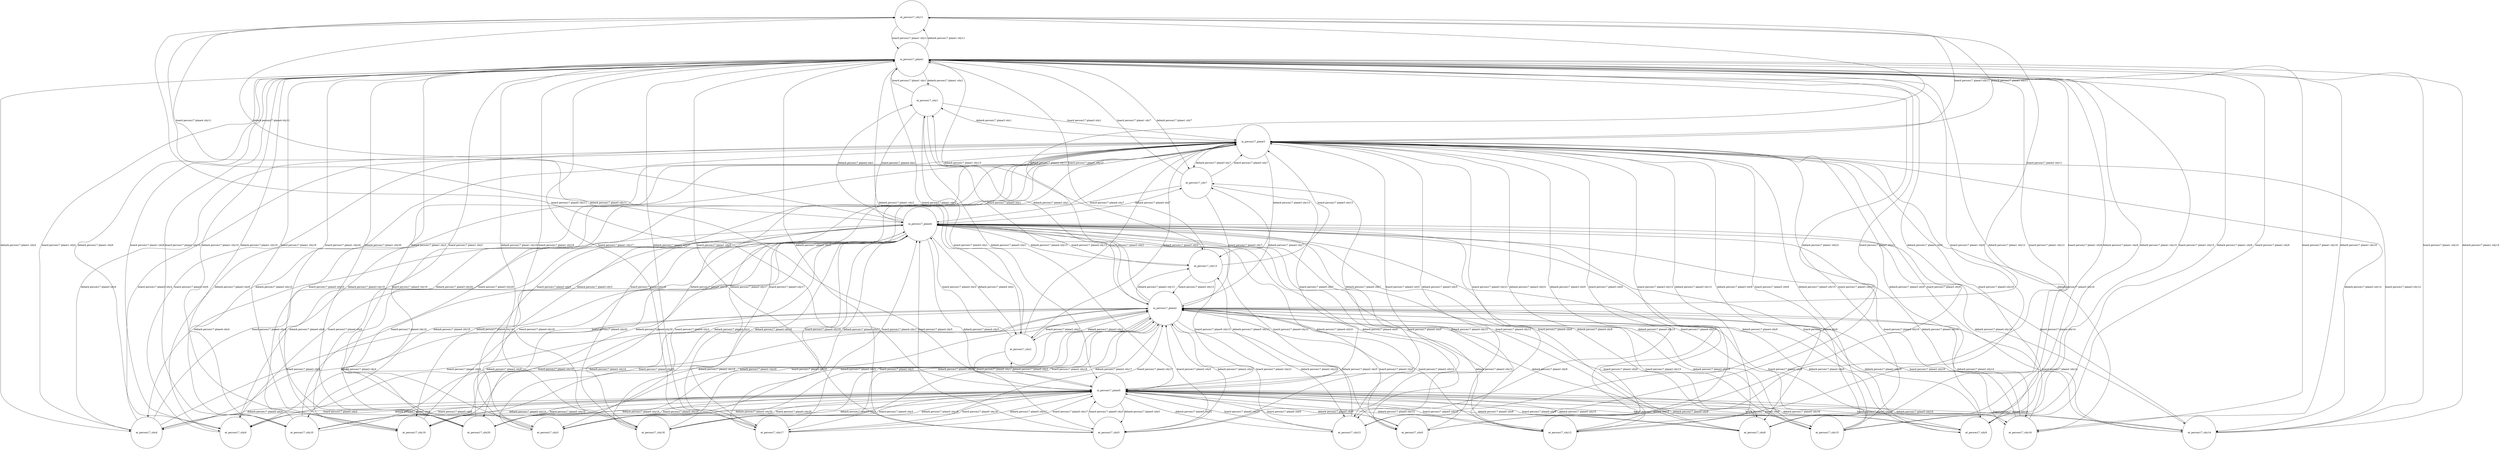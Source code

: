 digraph Tree {
	node [shape=circle, fontsize=14, color=black, fillcolor=white, fontcolor=black];
	 edge [style=solid, color=black];
at_person17_city11 [label="at_person17_city11"];
in_person17_plane1 [label="in_person17_plane1"];
in_person17_plane5 [label="in_person17_plane5"];
in_person17_plane2 [label="in_person17_plane2"];
in_person17_plane4 [label="in_person17_plane4"];
in_person17_plane3 [label="in_person17_plane3"];
at_person17_city8 [label="at_person17_city8"];
at_person17_city15 [label="at_person17_city15"];
at_person17_city4 [label="at_person17_city4"];
at_person17_city6 [label="at_person17_city6"];
at_person17_city10 [label="at_person17_city10"];
at_person17_city19 [label="at_person17_city19"];
at_person17_city16 [label="at_person17_city16"];
at_person17_city14 [label="at_person17_city14"];
at_person17_city20 [label="at_person17_city20"];
at_person17_city3 [label="at_person17_city3"];
at_person17_city18 [label="at_person17_city18"];
at_person17_city17 [label="at_person17_city17"];
at_person17_city5 [label="at_person17_city5"];
at_person17_city21 [label="at_person17_city21"];
at_person17_city0 [label="at_person17_city0"];
at_person17_city9 [label="at_person17_city9"];
at_person17_city12 [label="at_person17_city12"];
at_person17_city2 [label="at_person17_city2"];
at_person17_city13 [label="at_person17_city13"];
at_person17_city7 [label="at_person17_city7"];
at_person17_city1 [label="at_person17_city1"];
at_person17_city11 -> in_person17_plane1 [label="board person17 plane1 city11"];
at_person17_city11 -> in_person17_plane5 [label="board person17 plane5 city11"];
at_person17_city11 -> in_person17_plane2 [label="board person17 plane2 city11"];
at_person17_city11 -> in_person17_plane4 [label="board person17 plane4 city11"];
at_person17_city11 -> in_person17_plane3 [label="board person17 plane3 city11"];
at_person17_city8 -> in_person17_plane1 [label="board person17 plane1 city8"];
at_person17_city8 -> in_person17_plane5 [label="board person17 plane5 city8"];
at_person17_city8 -> in_person17_plane2 [label="board person17 plane2 city8"];
at_person17_city8 -> in_person17_plane4 [label="board person17 plane4 city8"];
at_person17_city8 -> in_person17_plane3 [label="board person17 plane3 city8"];
in_person17_plane1 -> at_person17_city11 [label="debark person17 plane1 city11"];
in_person17_plane1 -> at_person17_city8 [label="debark person17 plane1 city8"];
in_person17_plane1 -> at_person17_city15 [label="debark person17 plane1 city15"];
in_person17_plane1 -> at_person17_city4 [label="debark person17 plane1 city4"];
in_person17_plane1 -> at_person17_city6 [label="debark person17 plane1 city6"];
in_person17_plane1 -> at_person17_city10 [label="debark person17 plane1 city10"];
in_person17_plane1 -> at_person17_city19 [label="debark person17 plane1 city19"];
in_person17_plane1 -> at_person17_city16 [label="debark person17 plane1 city16"];
in_person17_plane1 -> at_person17_city14 [label="debark person17 plane1 city14"];
in_person17_plane1 -> at_person17_city20 [label="debark person17 plane1 city20"];
in_person17_plane1 -> at_person17_city3 [label="debark person17 plane1 city3"];
in_person17_plane1 -> at_person17_city18 [label="debark person17 plane1 city18"];
in_person17_plane1 -> at_person17_city17 [label="debark person17 plane1 city17"];
in_person17_plane1 -> at_person17_city5 [label="debark person17 plane1 city5"];
in_person17_plane1 -> at_person17_city21 [label="debark person17 plane1 city21"];
in_person17_plane1 -> at_person17_city0 [label="debark person17 plane1 city0"];
in_person17_plane1 -> at_person17_city9 [label="debark person17 plane1 city9"];
in_person17_plane1 -> at_person17_city12 [label="debark person17 plane1 city12"];
in_person17_plane1 -> at_person17_city2 [label="debark person17 plane1 city2"];
in_person17_plane1 -> at_person17_city13 [label="debark person17 plane1 city13"];
in_person17_plane1 -> at_person17_city7 [label="debark person17 plane1 city7"];
in_person17_plane1 -> at_person17_city1 [label="debark person17 plane1 city1"];
at_person17_city15 -> in_person17_plane1 [label="board person17 plane1 city15"];
at_person17_city15 -> in_person17_plane5 [label="board person17 plane5 city15"];
at_person17_city15 -> in_person17_plane2 [label="board person17 plane2 city15"];
at_person17_city15 -> in_person17_plane4 [label="board person17 plane4 city15"];
at_person17_city15 -> in_person17_plane3 [label="board person17 plane3 city15"];
at_person17_city4 -> in_person17_plane1 [label="board person17 plane1 city4"];
at_person17_city4 -> in_person17_plane5 [label="board person17 plane5 city4"];
at_person17_city4 -> in_person17_plane2 [label="board person17 plane2 city4"];
at_person17_city4 -> in_person17_plane4 [label="board person17 plane4 city4"];
at_person17_city4 -> in_person17_plane3 [label="board person17 plane3 city4"];
in_person17_plane5 -> at_person17_city11 [label="debark person17 plane5 city11"];
in_person17_plane5 -> at_person17_city8 [label="debark person17 plane5 city8"];
in_person17_plane5 -> at_person17_city15 [label="debark person17 plane5 city15"];
in_person17_plane5 -> at_person17_city4 [label="debark person17 plane5 city4"];
in_person17_plane5 -> at_person17_city6 [label="debark person17 plane5 city6"];
in_person17_plane5 -> at_person17_city10 [label="debark person17 plane5 city10"];
in_person17_plane5 -> at_person17_city19 [label="debark person17 plane5 city19"];
in_person17_plane5 -> at_person17_city16 [label="debark person17 plane5 city16"];
in_person17_plane5 -> at_person17_city14 [label="debark person17 plane5 city14"];
in_person17_plane5 -> at_person17_city20 [label="debark person17 plane5 city20"];
in_person17_plane5 -> at_person17_city3 [label="debark person17 plane5 city3"];
in_person17_plane5 -> at_person17_city18 [label="debark person17 plane5 city18"];
in_person17_plane5 -> at_person17_city17 [label="debark person17 plane5 city17"];
in_person17_plane5 -> at_person17_city5 [label="debark person17 plane5 city5"];
in_person17_plane5 -> at_person17_city21 [label="debark person17 plane5 city21"];
in_person17_plane5 -> at_person17_city0 [label="debark person17 plane5 city0"];
in_person17_plane5 -> at_person17_city9 [label="debark person17 plane5 city9"];
in_person17_plane5 -> at_person17_city12 [label="debark person17 plane5 city12"];
in_person17_plane5 -> at_person17_city2 [label="debark person17 plane5 city2"];
in_person17_plane5 -> at_person17_city13 [label="debark person17 plane5 city13"];
in_person17_plane5 -> at_person17_city7 [label="debark person17 plane5 city7"];
in_person17_plane5 -> at_person17_city1 [label="debark person17 plane5 city1"];
at_person17_city6 -> in_person17_plane1 [label="board person17 plane1 city6"];
at_person17_city6 -> in_person17_plane5 [label="board person17 plane5 city6"];
at_person17_city6 -> in_person17_plane2 [label="board person17 plane2 city6"];
at_person17_city6 -> in_person17_plane4 [label="board person17 plane4 city6"];
at_person17_city6 -> in_person17_plane3 [label="board person17 plane3 city6"];
in_person17_plane2 -> at_person17_city11 [label="debark person17 plane2 city11"];
in_person17_plane2 -> at_person17_city8 [label="debark person17 plane2 city8"];
in_person17_plane2 -> at_person17_city15 [label="debark person17 plane2 city15"];
in_person17_plane2 -> at_person17_city4 [label="debark person17 plane2 city4"];
in_person17_plane2 -> at_person17_city6 [label="debark person17 plane2 city6"];
in_person17_plane2 -> at_person17_city10 [label="debark person17 plane2 city10"];
in_person17_plane2 -> at_person17_city19 [label="debark person17 plane2 city19"];
in_person17_plane2 -> at_person17_city16 [label="debark person17 plane2 city16"];
in_person17_plane2 -> at_person17_city14 [label="debark person17 plane2 city14"];
in_person17_plane2 -> at_person17_city20 [label="debark person17 plane2 city20"];
in_person17_plane2 -> at_person17_city3 [label="debark person17 plane2 city3"];
in_person17_plane2 -> at_person17_city18 [label="debark person17 plane2 city18"];
in_person17_plane2 -> at_person17_city17 [label="debark person17 plane2 city17"];
in_person17_plane2 -> at_person17_city5 [label="debark person17 plane2 city5"];
in_person17_plane2 -> at_person17_city21 [label="debark person17 plane2 city21"];
in_person17_plane2 -> at_person17_city0 [label="debark person17 plane2 city0"];
in_person17_plane2 -> at_person17_city9 [label="debark person17 plane2 city9"];
in_person17_plane2 -> at_person17_city12 [label="debark person17 plane2 city12"];
in_person17_plane2 -> at_person17_city2 [label="debark person17 plane2 city2"];
in_person17_plane2 -> at_person17_city13 [label="debark person17 plane2 city13"];
in_person17_plane2 -> at_person17_city7 [label="debark person17 plane2 city7"];
in_person17_plane2 -> at_person17_city1 [label="debark person17 plane2 city1"];
in_person17_plane4 -> at_person17_city11 [label="debark person17 plane4 city11"];
in_person17_plane4 -> at_person17_city8 [label="debark person17 plane4 city8"];
in_person17_plane4 -> at_person17_city15 [label="debark person17 plane4 city15"];
in_person17_plane4 -> at_person17_city4 [label="debark person17 plane4 city4"];
in_person17_plane4 -> at_person17_city6 [label="debark person17 plane4 city6"];
in_person17_plane4 -> at_person17_city10 [label="debark person17 plane4 city10"];
in_person17_plane4 -> at_person17_city19 [label="debark person17 plane4 city19"];
in_person17_plane4 -> at_person17_city16 [label="debark person17 plane4 city16"];
in_person17_plane4 -> at_person17_city14 [label="debark person17 plane4 city14"];
in_person17_plane4 -> at_person17_city20 [label="debark person17 plane4 city20"];
in_person17_plane4 -> at_person17_city3 [label="debark person17 plane4 city3"];
in_person17_plane4 -> at_person17_city18 [label="debark person17 plane4 city18"];
in_person17_plane4 -> at_person17_city17 [label="debark person17 plane4 city17"];
in_person17_plane4 -> at_person17_city5 [label="debark person17 plane4 city5"];
in_person17_plane4 -> at_person17_city21 [label="debark person17 plane4 city21"];
in_person17_plane4 -> at_person17_city0 [label="debark person17 plane4 city0"];
in_person17_plane4 -> at_person17_city9 [label="debark person17 plane4 city9"];
in_person17_plane4 -> at_person17_city12 [label="debark person17 plane4 city12"];
in_person17_plane4 -> at_person17_city2 [label="debark person17 plane4 city2"];
in_person17_plane4 -> at_person17_city13 [label="debark person17 plane4 city13"];
in_person17_plane4 -> at_person17_city7 [label="debark person17 plane4 city7"];
in_person17_plane4 -> at_person17_city1 [label="debark person17 plane4 city1"];
at_person17_city10 -> in_person17_plane1 [label="board person17 plane1 city10"];
at_person17_city10 -> in_person17_plane5 [label="board person17 plane5 city10"];
at_person17_city10 -> in_person17_plane2 [label="board person17 plane2 city10"];
at_person17_city10 -> in_person17_plane4 [label="board person17 plane4 city10"];
at_person17_city10 -> in_person17_plane3 [label="board person17 plane3 city10"];
at_person17_city19 -> in_person17_plane1 [label="board person17 plane1 city19"];
at_person17_city19 -> in_person17_plane5 [label="board person17 plane5 city19"];
at_person17_city19 -> in_person17_plane2 [label="board person17 plane2 city19"];
at_person17_city19 -> in_person17_plane4 [label="board person17 plane4 city19"];
at_person17_city19 -> in_person17_plane3 [label="board person17 plane3 city19"];
at_person17_city16 -> in_person17_plane1 [label="board person17 plane1 city16"];
at_person17_city16 -> in_person17_plane5 [label="board person17 plane5 city16"];
at_person17_city16 -> in_person17_plane2 [label="board person17 plane2 city16"];
at_person17_city16 -> in_person17_plane4 [label="board person17 plane4 city16"];
at_person17_city16 -> in_person17_plane3 [label="board person17 plane3 city16"];
at_person17_city14 -> in_person17_plane1 [label="board person17 plane1 city14"];
at_person17_city14 -> in_person17_plane5 [label="board person17 plane5 city14"];
at_person17_city14 -> in_person17_plane2 [label="board person17 plane2 city14"];
at_person17_city14 -> in_person17_plane4 [label="board person17 plane4 city14"];
at_person17_city14 -> in_person17_plane3 [label="board person17 plane3 city14"];
at_person17_city20 -> in_person17_plane1 [label="board person17 plane1 city20"];
at_person17_city20 -> in_person17_plane5 [label="board person17 plane5 city20"];
at_person17_city20 -> in_person17_plane2 [label="board person17 plane2 city20"];
at_person17_city20 -> in_person17_plane4 [label="board person17 plane4 city20"];
at_person17_city20 -> in_person17_plane3 [label="board person17 plane3 city20"];
at_person17_city3 -> in_person17_plane1 [label="board person17 plane1 city3"];
at_person17_city3 -> in_person17_plane5 [label="board person17 plane5 city3"];
at_person17_city3 -> in_person17_plane2 [label="board person17 plane2 city3"];
at_person17_city3 -> in_person17_plane4 [label="board person17 plane4 city3"];
at_person17_city3 -> in_person17_plane3 [label="board person17 plane3 city3"];
at_person17_city18 -> in_person17_plane1 [label="board person17 plane1 city18"];
at_person17_city18 -> in_person17_plane5 [label="board person17 plane5 city18"];
at_person17_city18 -> in_person17_plane2 [label="board person17 plane2 city18"];
at_person17_city18 -> in_person17_plane4 [label="board person17 plane4 city18"];
at_person17_city18 -> in_person17_plane3 [label="board person17 plane3 city18"];
at_person17_city17 -> in_person17_plane1 [label="board person17 plane1 city17"];
at_person17_city17 -> in_person17_plane5 [label="board person17 plane5 city17"];
at_person17_city17 -> in_person17_plane2 [label="board person17 plane2 city17"];
at_person17_city17 -> in_person17_plane4 [label="board person17 plane4 city17"];
at_person17_city17 -> in_person17_plane3 [label="board person17 plane3 city17"];
in_person17_plane3 -> at_person17_city11 [label="debark person17 plane3 city11"];
in_person17_plane3 -> at_person17_city8 [label="debark person17 plane3 city8"];
in_person17_plane3 -> at_person17_city15 [label="debark person17 plane3 city15"];
in_person17_plane3 -> at_person17_city4 [label="debark person17 plane3 city4"];
in_person17_plane3 -> at_person17_city6 [label="debark person17 plane3 city6"];
in_person17_plane3 -> at_person17_city10 [label="debark person17 plane3 city10"];
in_person17_plane3 -> at_person17_city19 [label="debark person17 plane3 city19"];
in_person17_plane3 -> at_person17_city16 [label="debark person17 plane3 city16"];
in_person17_plane3 -> at_person17_city14 [label="debark person17 plane3 city14"];
in_person17_plane3 -> at_person17_city20 [label="debark person17 plane3 city20"];
in_person17_plane3 -> at_person17_city3 [label="debark person17 plane3 city3"];
in_person17_plane3 -> at_person17_city18 [label="debark person17 plane3 city18"];
in_person17_plane3 -> at_person17_city17 [label="debark person17 plane3 city17"];
in_person17_plane3 -> at_person17_city5 [label="debark person17 plane3 city5"];
in_person17_plane3 -> at_person17_city21 [label="debark person17 plane3 city21"];
in_person17_plane3 -> at_person17_city0 [label="debark person17 plane3 city0"];
in_person17_plane3 -> at_person17_city9 [label="debark person17 plane3 city9"];
in_person17_plane3 -> at_person17_city12 [label="debark person17 plane3 city12"];
in_person17_plane3 -> at_person17_city2 [label="debark person17 plane3 city2"];
in_person17_plane3 -> at_person17_city13 [label="debark person17 plane3 city13"];
in_person17_plane3 -> at_person17_city7 [label="debark person17 plane3 city7"];
in_person17_plane3 -> at_person17_city1 [label="debark person17 plane3 city1"];
at_person17_city5 -> in_person17_plane1 [label="board person17 plane1 city5"];
at_person17_city5 -> in_person17_plane5 [label="board person17 plane5 city5"];
at_person17_city5 -> in_person17_plane2 [label="board person17 plane2 city5"];
at_person17_city5 -> in_person17_plane4 [label="board person17 plane4 city5"];
at_person17_city5 -> in_person17_plane3 [label="board person17 plane3 city5"];
at_person17_city21 -> in_person17_plane1 [label="board person17 plane1 city21"];
at_person17_city21 -> in_person17_plane5 [label="board person17 plane5 city21"];
at_person17_city21 -> in_person17_plane2 [label="board person17 plane2 city21"];
at_person17_city21 -> in_person17_plane4 [label="board person17 plane4 city21"];
at_person17_city21 -> in_person17_plane3 [label="board person17 plane3 city21"];
at_person17_city0 -> in_person17_plane1 [label="board person17 plane1 city0"];
at_person17_city0 -> in_person17_plane5 [label="board person17 plane5 city0"];
at_person17_city0 -> in_person17_plane2 [label="board person17 plane2 city0"];
at_person17_city0 -> in_person17_plane4 [label="board person17 plane4 city0"];
at_person17_city0 -> in_person17_plane3 [label="board person17 plane3 city0"];
at_person17_city9 -> in_person17_plane1 [label="board person17 plane1 city9"];
at_person17_city9 -> in_person17_plane5 [label="board person17 plane5 city9"];
at_person17_city9 -> in_person17_plane2 [label="board person17 plane2 city9"];
at_person17_city9 -> in_person17_plane4 [label="board person17 plane4 city9"];
at_person17_city9 -> in_person17_plane3 [label="board person17 plane3 city9"];
at_person17_city12 -> in_person17_plane1 [label="board person17 plane1 city12"];
at_person17_city12 -> in_person17_plane5 [label="board person17 plane5 city12"];
at_person17_city12 -> in_person17_plane2 [label="board person17 plane2 city12"];
at_person17_city12 -> in_person17_plane4 [label="board person17 plane4 city12"];
at_person17_city12 -> in_person17_plane3 [label="board person17 plane3 city12"];
at_person17_city2 -> in_person17_plane1 [label="board person17 plane1 city2"];
at_person17_city2 -> in_person17_plane5 [label="board person17 plane5 city2"];
at_person17_city2 -> in_person17_plane2 [label="board person17 plane2 city2"];
at_person17_city2 -> in_person17_plane4 [label="board person17 plane4 city2"];
at_person17_city2 -> in_person17_plane3 [label="board person17 plane3 city2"];
at_person17_city13 -> in_person17_plane1 [label="board person17 plane1 city13"];
at_person17_city13 -> in_person17_plane5 [label="board person17 plane5 city13"];
at_person17_city13 -> in_person17_plane2 [label="board person17 plane2 city13"];
at_person17_city13 -> in_person17_plane4 [label="board person17 plane4 city13"];
at_person17_city13 -> in_person17_plane3 [label="board person17 plane3 city13"];
at_person17_city7 -> in_person17_plane1 [label="board person17 plane1 city7"];
at_person17_city7 -> in_person17_plane5 [label="board person17 plane5 city7"];
at_person17_city7 -> in_person17_plane2 [label="board person17 plane2 city7"];
at_person17_city7 -> in_person17_plane4 [label="board person17 plane4 city7"];
at_person17_city7 -> in_person17_plane3 [label="board person17 plane3 city7"];
at_person17_city1 -> in_person17_plane1 [label="board person17 plane1 city1"];
at_person17_city1 -> in_person17_plane5 [label="board person17 plane5 city1"];
at_person17_city1 -> in_person17_plane2 [label="board person17 plane2 city1"];
at_person17_city1 -> in_person17_plane4 [label="board person17 plane4 city1"];
at_person17_city1 -> in_person17_plane3 [label="board person17 plane3 city1"];
}
